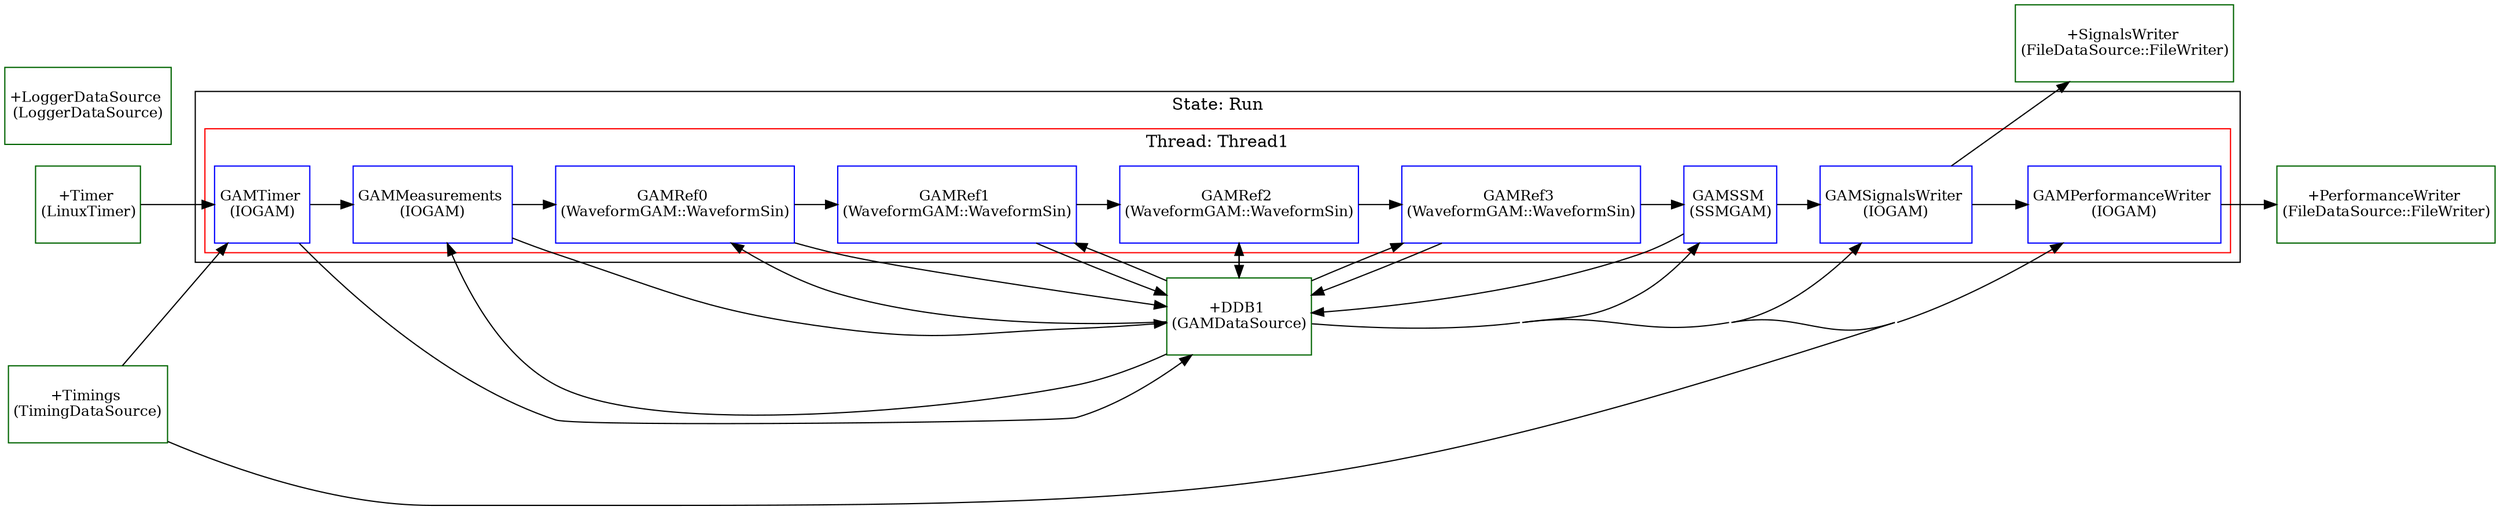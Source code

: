 digraph G {
rankdir=LR
concentrate=true
"Run.Thread1.GAMTimer" [margin=0, shape=box, style=filled, fillcolor=white, color=blue,label=<<TABLE border="0" cellborder="0"><TR><TD width="60" height="60"><font point-size="12">GAMTimer <BR/>(IOGAM)</font></TD></TR></TABLE>>]
"Run.Thread1.GAMMeasurements" [margin=0, shape=box, style=filled, fillcolor=white, color=blue,label=<<TABLE border="0" cellborder="0"><TR><TD width="60" height="60"><font point-size="12">GAMMeasurements <BR/>(IOGAM)</font></TD></TR></TABLE>>]
"Run.Thread1.GAMRef0" [margin=0, shape=box, style=filled, fillcolor=white, color=blue,label=<<TABLE border="0" cellborder="0"><TR><TD width="60" height="60"><font point-size="12">GAMRef0 <BR/>(WaveformGAM::WaveformSin)</font></TD></TR></TABLE>>]
"Run.Thread1.GAMRef1" [margin=0, shape=box, style=filled, fillcolor=white, color=blue,label=<<TABLE border="0" cellborder="0"><TR><TD width="60" height="60"><font point-size="12">GAMRef1 <BR/>(WaveformGAM::WaveformSin)</font></TD></TR></TABLE>>]
"Run.Thread1.GAMRef2" [margin=0, shape=box, style=filled, fillcolor=white, color=blue,label=<<TABLE border="0" cellborder="0"><TR><TD width="60" height="60"><font point-size="12">GAMRef2 <BR/>(WaveformGAM::WaveformSin)</font></TD></TR></TABLE>>]
"Run.Thread1.GAMRef3" [margin=0, shape=box, style=filled, fillcolor=white, color=blue,label=<<TABLE border="0" cellborder="0"><TR><TD width="60" height="60"><font point-size="12">GAMRef3 <BR/>(WaveformGAM::WaveformSin)</font></TD></TR></TABLE>>]
"Run.Thread1.GAMSSM" [margin=0, shape=box, style=filled, fillcolor=white, color=blue,label=<<TABLE border="0" cellborder="0"><TR><TD width="60" height="60"><font point-size="12">GAMSSM <BR/>(SSMGAM)</font></TD></TR></TABLE>>]
"Run.Thread1.GAMSignalsWriter" [margin=0, shape=box, style=filled, fillcolor=white, color=blue,label=<<TABLE border="0" cellborder="0"><TR><TD width="60" height="60"><font point-size="12">GAMSignalsWriter <BR/>(IOGAM)</font></TD></TR></TABLE>>]
"Run.Thread1.GAMPerformanceWriter" [margin=0, shape=box, style=filled, fillcolor=white, color=blue,label=<<TABLE border="0" cellborder="0"><TR><TD width="60" height="60"><font point-size="12">GAMPerformanceWriter <BR/>(IOGAM)</font></TD></TR></TABLE>>]
subgraph cluster_Run {
label = "State: Run"
subgraph cluster_Run_Thread1 {
label = "Thread: Thread1"
color= "red"
"Run.Thread1.GAMTimer"->"Run.Thread1.GAMMeasurements"->"Run.Thread1.GAMRef0"->"Run.Thread1.GAMRef1"->"Run.Thread1.GAMRef2"->"Run.Thread1.GAMRef3"->"Run.Thread1.GAMSSM"->"Run.Thread1.GAMSignalsWriter"->"Run.Thread1.GAMPerformanceWriter"
}
}
"+DDB1" [margin=0, shape=box, style=filled, fillcolor=white, color=darkgreen,label=<<TABLE border="0" cellborder="0"><TR><TD width="60" height="60"><font point-size="12">+DDB1 <BR/>(GAMDataSource)</font></TD></TR></TABLE>>]
"+LoggerDataSource" [margin=0, shape=box, style=filled, fillcolor=white, color=darkgreen,label=<<TABLE border="0" cellborder="0"><TR><TD width="60" height="60"><font point-size="12">+LoggerDataSource <BR/>(LoggerDataSource)</font></TD></TR></TABLE>>]
"+Timings" [margin=0, shape=box, style=filled, fillcolor=white, color=darkgreen,label=<<TABLE border="0" cellborder="0"><TR><TD width="60" height="60"><font point-size="12">+Timings <BR/>(TimingDataSource)</font></TD></TR></TABLE>>]
"+Timer" [margin=0, shape=box, style=filled, fillcolor=white, color=darkgreen,label=<<TABLE border="0" cellborder="0"><TR><TD width="60" height="60"><font point-size="12">+Timer <BR/>(LinuxTimer)</font></TD></TR></TABLE>>]
"+SignalsWriter" [margin=0, shape=box, style=filled, fillcolor=white, color=darkgreen,label=<<TABLE border="0" cellborder="0"><TR><TD width="60" height="60"><font point-size="12">+SignalsWriter <BR/>(FileDataSource::FileWriter)</font></TD></TR></TABLE>>]
"+PerformanceWriter" [margin=0, shape=box, style=filled, fillcolor=white, color=darkgreen,label=<<TABLE border="0" cellborder="0"><TR><TD width="60" height="60"><font point-size="12">+PerformanceWriter <BR/>(FileDataSource::FileWriter)</font></TD></TR></TABLE>>]
"+Timer"->"Run.Thread1.GAMTimer"
"+Timings"->"Run.Thread1.GAMTimer"
"Run.Thread1.GAMTimer"->"+DDB1"
"+DDB1"->"Run.Thread1.GAMMeasurements"
"Run.Thread1.GAMMeasurements"->"+DDB1"
"+DDB1"->"Run.Thread1.GAMRef0"
"Run.Thread1.GAMRef0"->"+DDB1"
"+DDB1"->"Run.Thread1.GAMRef1"
"Run.Thread1.GAMRef1"->"+DDB1"
"+DDB1"->"Run.Thread1.GAMRef2"
"Run.Thread1.GAMRef2"->"+DDB1"
"+DDB1"->"Run.Thread1.GAMRef3"
"Run.Thread1.GAMRef3"->"+DDB1"
"+DDB1"->"Run.Thread1.GAMSSM"
"Run.Thread1.GAMSSM"->"+DDB1"
"+DDB1"->"Run.Thread1.GAMSignalsWriter"
"Run.Thread1.GAMSignalsWriter"->"+SignalsWriter"
"+DDB1"->"Run.Thread1.GAMPerformanceWriter"
"+Timings"->"Run.Thread1.GAMPerformanceWriter"
"Run.Thread1.GAMPerformanceWriter"->"+PerformanceWriter"
}
